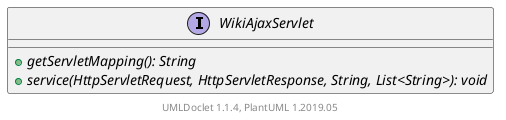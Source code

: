 @startuml

    interface WikiAjaxServlet [[WikiAjaxServlet.html]] {
        {abstract} +getServletMapping(): String
        {abstract} +service(HttpServletRequest, HttpServletResponse, String, List<String>): void
    }


    center footer UMLDoclet 1.1.4, PlantUML 1.2019.05
@enduml
